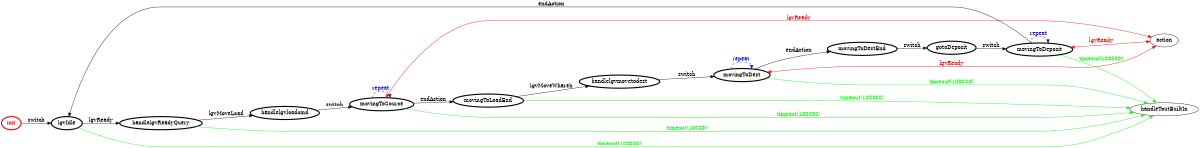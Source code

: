 /*
*
* A GraphViz DOT FSM description 
* Please use a GraphViz visualizer (like http://www.webgraphviz.com)
*  
*/

digraph finite_state_machine {
	rankdir=LR
	size="8,5"
	
	init [ color = red ][ fontcolor = red ][ penwidth = 3 ]
	handlelgvmovetodest [ color = black ][ fontcolor = black ][ penwidth = 3 ]
	movingToDest [ color = black ][ fontcolor = black ][ penwidth = 3 ]
	movingToSource [ color = black ][ fontcolor = black ][ penwidth = 3 ]
	movingToLoadEnd [ color = black ][ fontcolor = black ][ penwidth = 3 ]
	movingToDeposit [ color = black ][ fontcolor = black ][ penwidth = 3 ]
	handlelgvReadyQuery [ color = black ][ fontcolor = black ][ penwidth = 3 ]
	lgvIdle [ color = black ][ fontcolor = black ][ penwidth = 3 ]
	gotoDeposit [ color = black ][ fontcolor = black ][ penwidth = 3 ]
	movingToDestEnd [ color = black ][ fontcolor = black ][ penwidth = 3 ]
	handlelgvloadcmd [ color = black ][ fontcolor = black ][ penwidth = 3 ]
	
	movingToSource -> movingToLoadEnd [ label = "endAction" ][ color = black ][ fontcolor = black ]
	gotoDeposit -> movingToDeposit [ label = "switch" ][ color = black ][ fontcolor = black ]
	movingToDeposit -> action [ label = "lgvReady" ][ color = red ][ fontcolor = red ][ dir = both ]
	movingToDeposit -> movingToDeposit [ label = "repeat "][ style = dashed ][ color = blue ][ fontcolor = blue ]
	movingToDest -> movingToDest [ label = "repeat "][ style = dashed ][ color = blue ][ fontcolor = blue ]
	lgvIdle -> handleToutBuiltIn [ label = "timeout(100000)" ][ color = green ][ fontcolor = green ]
	lgvIdle -> handlelgvReadyQuery [ label = "lgvReady" ][ color = black ][ fontcolor = black ]
	handlelgvReadyQuery -> handlelgvloadcmd [ label = "lgvMoveLoad" ][ color = black ][ fontcolor = black ]
	handlelgvloadcmd -> movingToSource [ label = "switch" ][ color = black ][ fontcolor = black ]
	handlelgvmovetodest -> movingToDest [ label = "switch" ][ color = black ][ fontcolor = black ]
	movingToSource -> action [ label = "lgvReady" ][ color = red ][ fontcolor = red ][ dir = both ]
	handlelgvReadyQuery -> handleToutBuiltIn [ label = "timeout(10000)" ][ color = green ][ fontcolor = green ]
	movingToLoadEnd -> handlelgvmovetodest [ label = "lgvMoveWhareh" ][ color = black ][ fontcolor = black ]
	init -> lgvIdle [ label = "switch" ][ color = black ][ fontcolor = black ]
	movingToDeposit -> lgvIdle [ label = "endAction" ][ color = black ][ fontcolor = black ]
	movingToLoadEnd -> handleToutBuiltIn [ label = "timeout(100000)" ][ color = green ][ fontcolor = green ]
	movingToDeposit -> handleToutBuiltIn [ label = "timeout(100000)" ][ color = green ][ fontcolor = green ]
	movingToDest -> handleToutBuiltIn [ label = "timeout(100000)" ][ color = green ][ fontcolor = green ]
	movingToDest -> movingToDestEnd [ label = "endAction" ][ color = black ][ fontcolor = black ]
	movingToDest -> action [ label = "lgvReady" ][ color = red ][ fontcolor = red ][ dir = both ]
	movingToDestEnd -> gotoDeposit [ label = "switch" ][ color = black ][ fontcolor = black ]
	movingToSource -> movingToSource [ label = "repeat "][ style = dashed ][ color = blue ][ fontcolor = blue ]
	movingToSource -> handleToutBuiltIn [ label = "timeout(100000)" ][ color = green ][ fontcolor = green ]
}
